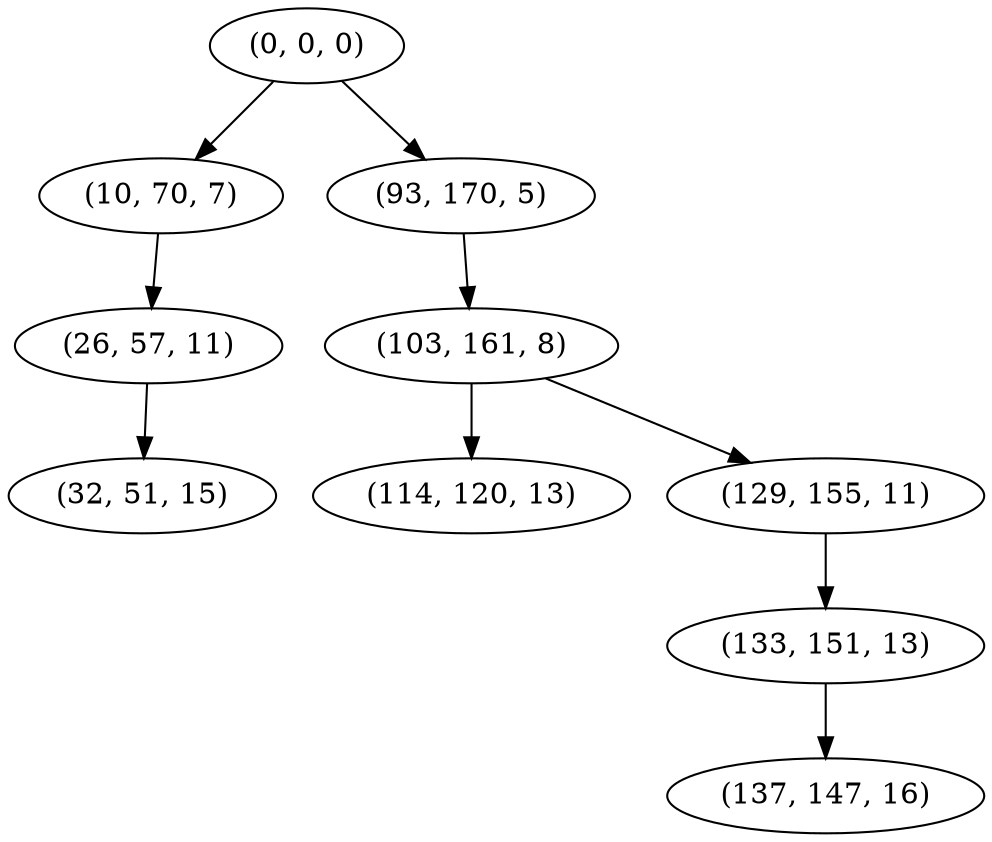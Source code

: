 digraph tree {
    "(0, 0, 0)";
    "(10, 70, 7)";
    "(26, 57, 11)";
    "(32, 51, 15)";
    "(93, 170, 5)";
    "(103, 161, 8)";
    "(114, 120, 13)";
    "(129, 155, 11)";
    "(133, 151, 13)";
    "(137, 147, 16)";
    "(0, 0, 0)" -> "(10, 70, 7)";
    "(0, 0, 0)" -> "(93, 170, 5)";
    "(10, 70, 7)" -> "(26, 57, 11)";
    "(26, 57, 11)" -> "(32, 51, 15)";
    "(93, 170, 5)" -> "(103, 161, 8)";
    "(103, 161, 8)" -> "(114, 120, 13)";
    "(103, 161, 8)" -> "(129, 155, 11)";
    "(129, 155, 11)" -> "(133, 151, 13)";
    "(133, 151, 13)" -> "(137, 147, 16)";
}

